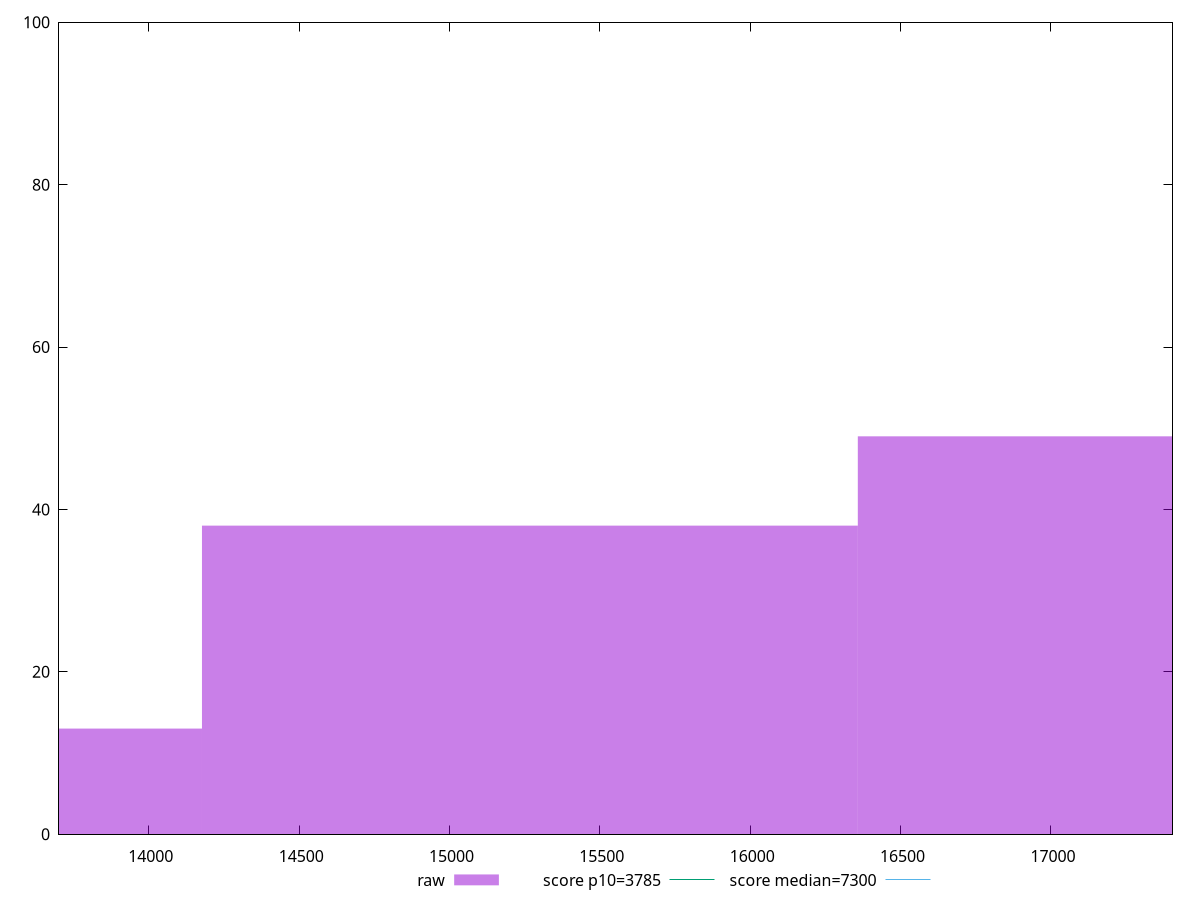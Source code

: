 reset

$raw <<EOF
17448.328688960977 49
15267.287602840855 38
13086.246516720734 13
EOF

set key outside below
set boxwidth 2181.041086120122
set xrange [13701.3285:17404.290499999996]
set yrange [0:100]
set trange [0:100]
set style fill transparent solid 0.5 noborder

set parametric
set terminal svg size 640, 490 enhanced background rgb 'white'
set output "reprap/interactive/samples/pages+cached+noexternal+nomedia/raw/histogram.svg"

plot $raw title "raw" with boxes, \
     3785,t title "score p10=3785", \
     7300,t title "score median=7300"

reset
